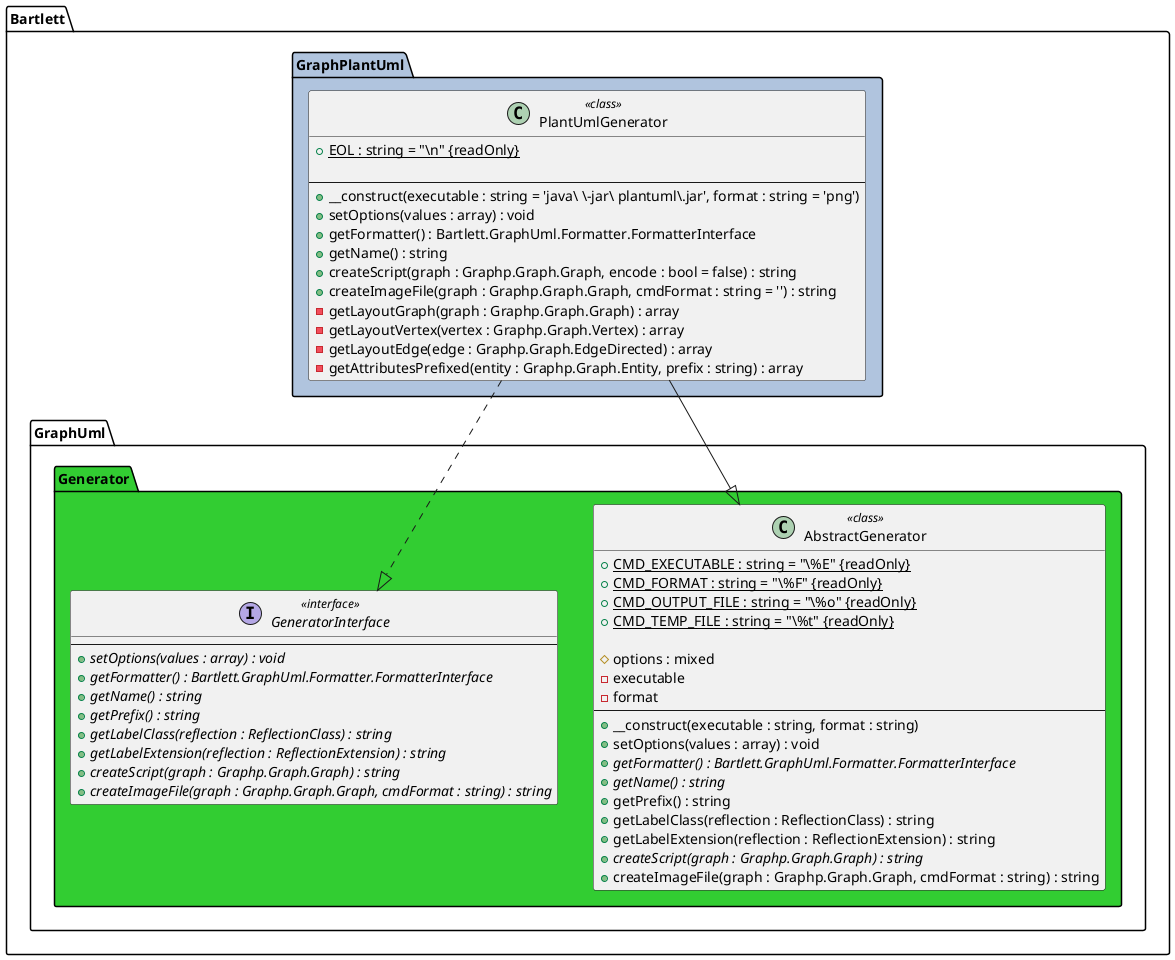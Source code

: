 @startuml

skinparam backgroundColor transparent
namespace Bartlett.GraphPlantUml #LightSteelBlue {
  class PlantUmlGenerator << class >> {
    +{static} EOL : string = "\\n" {readOnly}

    --
    +__construct(executable : string = 'java\ \-jar\ plantuml\.jar', format : string = 'png')
    +setOptions(values : array) : void
    +getFormatter() : Bartlett.GraphUml.Formatter.FormatterInterface
    +getName() : string
    +createScript(graph : Graphp.Graph.Graph, encode : bool = false) : string
    +createImageFile(graph : Graphp.Graph.Graph, cmdFormat : string = '') : string
    –getLayoutGraph(graph : Graphp.Graph.Graph) : array
    –getLayoutVertex(vertex : Graphp.Graph.Vertex) : array
    –getLayoutEdge(edge : Graphp.Graph.EdgeDirected) : array
    –getAttributesPrefixed(entity : Graphp.Graph.Entity, prefix : string) : array
  }
}
namespace Bartlett.GraphUml.Generator #LimeGreen {
  class AbstractGenerator << class >> {
    +{static} CMD_EXECUTABLE : string = "\%E" {readOnly}
    +{static} CMD_FORMAT : string = "\%F" {readOnly}
    +{static} CMD_OUTPUT_FILE : string = "\%o" {readOnly}
    +{static} CMD_TEMP_FILE : string = "\%t" {readOnly}

    #options : mixed
    –executable
    –format
    --
    +__construct(executable : string, format : string)
    +setOptions(values : array) : void
    +{abstract}getFormatter() : Bartlett.GraphUml.Formatter.FormatterInterface
    +{abstract}getName() : string
    +getPrefix() : string
    +getLabelClass(reflection : ReflectionClass) : string
    +getLabelExtension(reflection : ReflectionExtension) : string
    +{abstract}createScript(graph : Graphp.Graph.Graph) : string
    +createImageFile(graph : Graphp.Graph.Graph, cmdFormat : string) : string
  }
  interface GeneratorInterface << interface >> {
    --
    +{abstract}setOptions(values : array) : void
    +{abstract}getFormatter() : Bartlett.GraphUml.Formatter.FormatterInterface
    +{abstract}getName() : string
    +{abstract}getPrefix() : string
    +{abstract}getLabelClass(reflection : ReflectionClass) : string
    +{abstract}getLabelExtension(reflection : ReflectionExtension) : string
    +{abstract}createScript(graph : Graphp.Graph.Graph) : string
    +{abstract}createImageFile(graph : Graphp.Graph.Graph, cmdFormat : string) : string
  }
}
Bartlett.GraphPlantUml.PlantUmlGenerator --|> Bartlett.GraphUml.Generator.AbstractGenerator
Bartlett.GraphPlantUml.PlantUmlGenerator ..|> Bartlett.GraphUml.Generator.GeneratorInterface
@enduml
